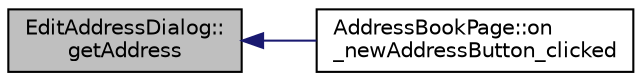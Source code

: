 digraph "EditAddressDialog::getAddress"
{
  edge [fontname="Helvetica",fontsize="10",labelfontname="Helvetica",labelfontsize="10"];
  node [fontname="Helvetica",fontsize="10",shape=record];
  rankdir="LR";
  Node34 [label="EditAddressDialog::\lgetAddress",height=0.2,width=0.4,color="black", fillcolor="grey75", style="filled", fontcolor="black"];
  Node34 -> Node35 [dir="back",color="midnightblue",fontsize="10",style="solid",fontname="Helvetica"];
  Node35 [label="AddressBookPage::on\l_newAddressButton_clicked",height=0.2,width=0.4,color="black", fillcolor="white", style="filled",URL="$d3/d4a/class_address_book_page.html#a475ff4ad2ea6027032c95595914dc50a"];
}
